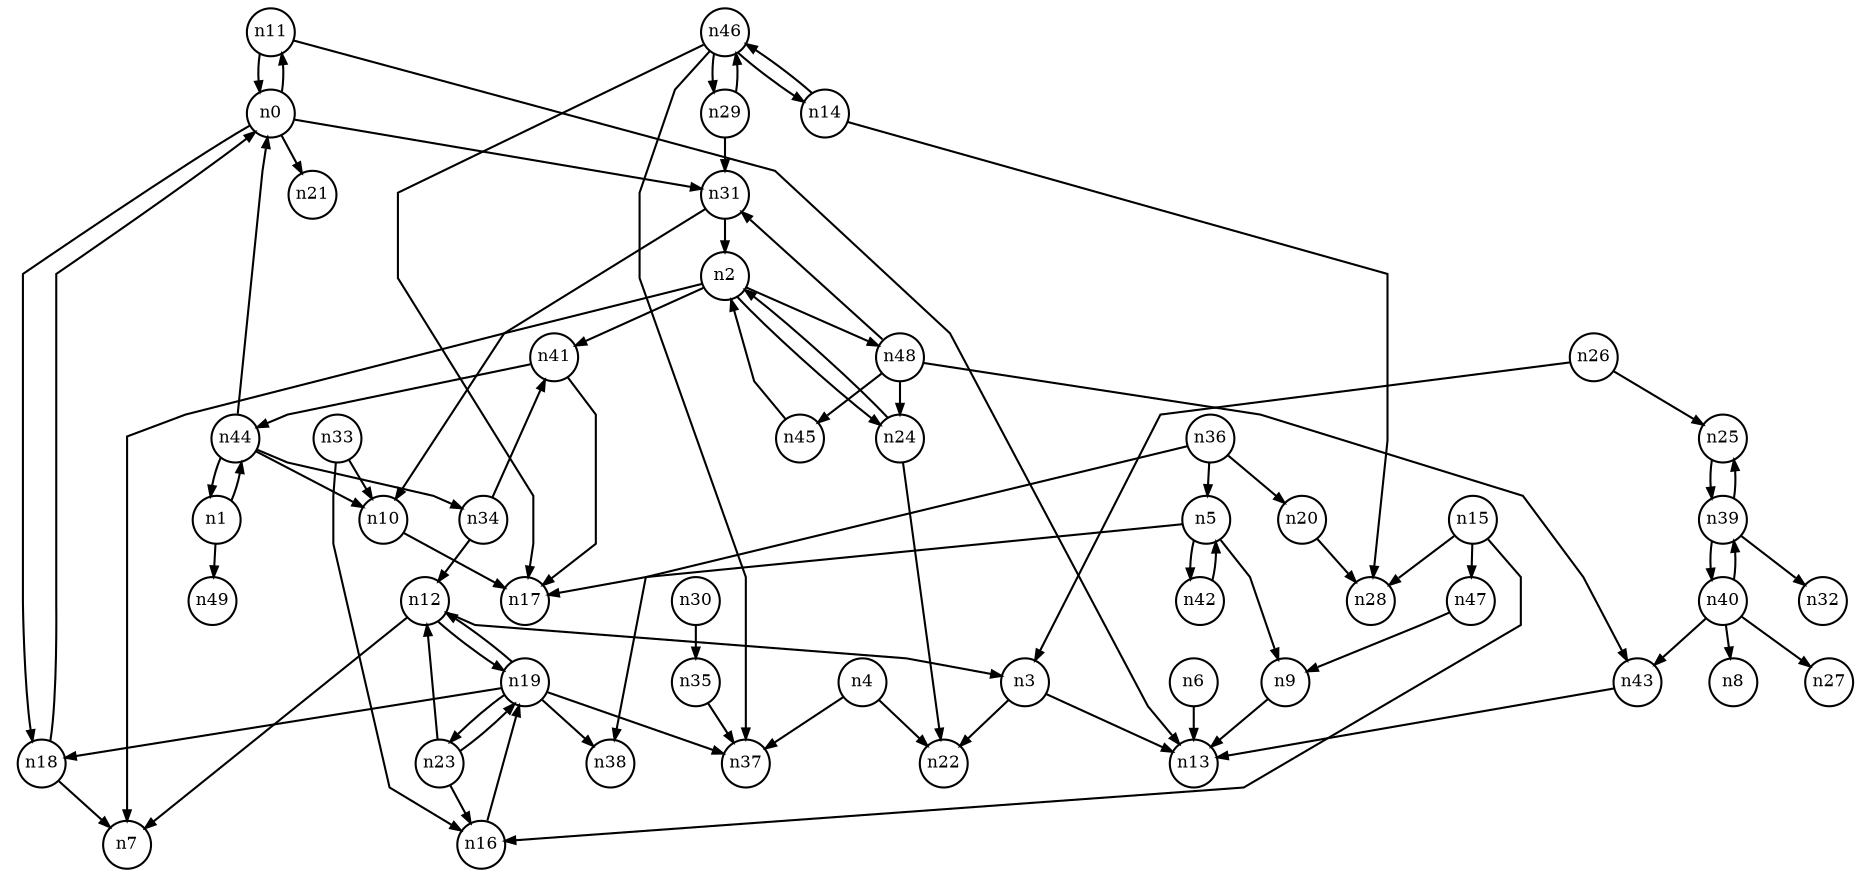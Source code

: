 digraph G{
splines=polyline;
ranksep=0.22;
nodesep=0.22;
nodesize=0.16;
fontsize=8
edge [arrowsize=0.5]
node [fontsize=8 shape=circle width=0.32 fixedsize=shape];

n11 -> n13
n11 -> n0
n0 -> n11
n0 -> n18
n0 -> n21
n0 -> n31
n18 -> n7
n18 -> n0
n31 -> n10
n31 -> n2
n1 -> n49
n1 -> n44
n2 -> n7
n2 -> n24
n2 -> n41
n2 -> n48
n24 -> n22
n24 -> n2
n41 -> n17
n41 -> n44
n48 -> n24
n48 -> n31
n48 -> n43
n48 -> n45
n3 -> n13
n3 -> n22
n4 -> n22
n4 -> n37
n9 -> n13
n5 -> n9
n5 -> n17
n5 -> n42
n6 -> n13
n10 -> n17
n12 -> n3
n12 -> n7
n12 -> n19
n14 -> n28
n14 -> n46
n16 -> n19
n15 -> n16
n15 -> n28
n15 -> n47
n47 -> n9
n19 -> n12
n19 -> n18
n19 -> n23
n19 -> n37
n19 -> n38
n23 -> n12
n23 -> n16
n23 -> n19
n20 -> n28
n26 -> n3
n26 -> n25
n25 -> n39
n29 -> n31
n29 -> n46
n35 -> n37
n30 -> n35
n33 -> n10
n33 -> n16
n34 -> n12
n34 -> n41
n36 -> n5
n36 -> n20
n36 -> n38
n39 -> n25
n39 -> n32
n39 -> n40
n40 -> n8
n40 -> n27
n40 -> n39
n40 -> n43
n43 -> n13
n42 -> n5
n44 -> n0
n44 -> n1
n44 -> n10
n44 -> n34
n46 -> n14
n46 -> n17
n46 -> n29
n46 -> n37
n45 -> n2
}
